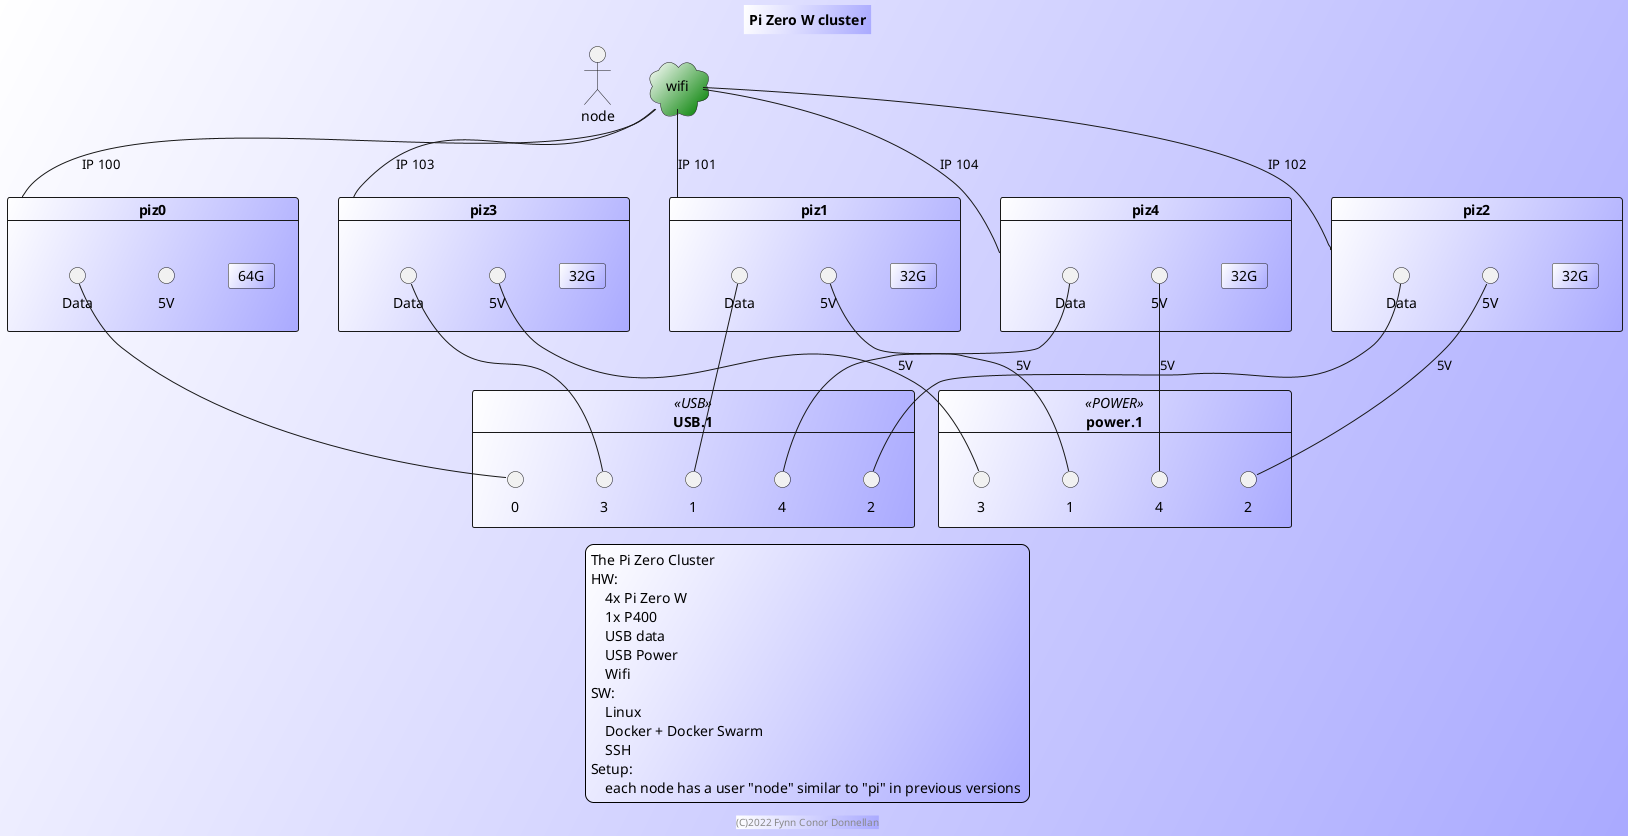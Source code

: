 @startuml
title Pi Zero W cluster
footer (C)2022 Fynn Conor Donnellan
skinparam NoteShadowing true
skinparam BackgroundColor #fff/aaf
skinparam CardBackgroundColor #fff/aaf
skinparam CloudBackgroundColor #fff/green
legend
The Pi Zero Cluster
HW:
    4x Pi Zero W
    1x P400
    USB data
    USB Power
    Wifi
SW:
    Linux
    Docker + Docker Swarm
    SSH
Setup:
    each node has a user "node" similar to "pi" in previous versions 
end legend

actor node

card "piz1" as piZ.1 {
    card "32G" as piZ.1.32G
    interface "5V" as piZ.1.power
    interface "Data" as piZ.1.data
}
card "piz2" as piZ.2 {
    card "32G" as piZ.2.32G
    interface "5V" as piZ.2.power
    interface "Data" as piZ.2.data
}
card "piz3" as piZ.3 {
    card "32G" as piZ.3.32G
    interface "5V" as piZ.3.power
    interface "Data" as piZ.3.data
}
card "piz4" as piZ.4 {
    card "32G" as piZ.4.32G
    interface "5V" as piZ.4.power
    interface "Data" as piZ.4.data
}
card "piz0" as  pi400.1 {
    card "64G" as pi400.1.64G
    interface "5V" as pi400.1.power
    interface "Data" as pi400.1.data
}

cloud wifi

card power.1 <<POWER>> {
    interface "1" as power.1.1
    interface "2" as power.1.2
    interface "3" as power.1.3
    interface "4" as power.1.4
''    interface "5" as power.1.5
''    interface "6" as power.1.6
''    interface "7" as power.1.7
''    interface "8" as power.1.8
}
card USB.1 <<USB>> {
    interface "0" as USB.1.0
    interface "1" as USB.1.1
    interface "2" as USB.1.2
    interface "3" as USB.1.3
    interface "4" as USB.1.4
}


''Power supply
piZ.1.power -- power.1.1 : 5V
piZ.2.power -- power.1.2 : 5V
piZ.3.power -- power.1.3 : 5V
piZ.4.power -- power.1.4 : 5V

''USB Data
pi400.1.data -- USB.1.0
piZ.1.data -- USB.1.1
piZ.2.data -- USB.1.2
piZ.3.data -- USB.1.3
piZ.4.data -- USB.1.4

''wifi 
wifi -- piZ.1 : IP 101
wifi -- piZ.2 : IP 102
wifi -- piZ.3 : IP 103
wifi -- piZ.4 : IP 104
wifi -- pi400.1 : IP 100

@enduml